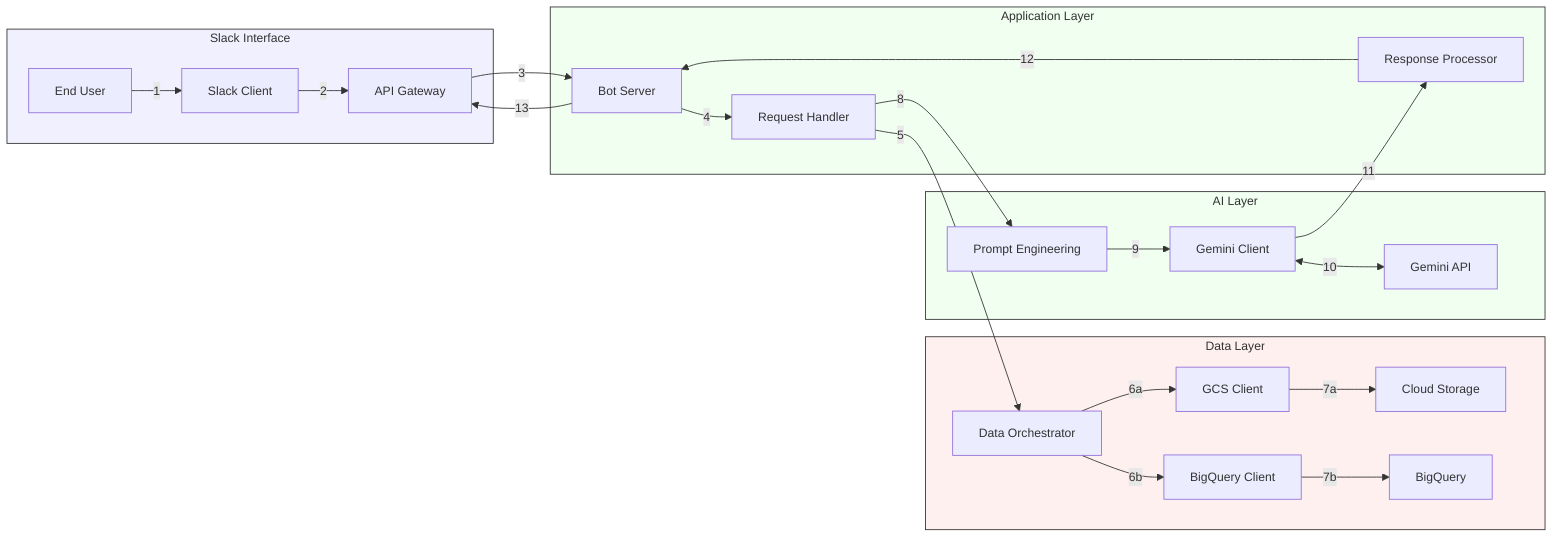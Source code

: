 %%{init: {'theme': 'default', 'themeVariables': { 'fontSize': '14px'}, 'flowchart': {'nodeSpacing': 50, 'rankSpacing': 50}}}%%
graph LR

   subgraph UI["Slack Interface"]
       A[End User]
       B[Slack Client]
       C[API Gateway]
       A --> |1| B
       B --> |2| C
   end

   C --> |3| D

   subgraph APP["Application Layer"]
       D[Bot Server]
       E[Request Handler] 
       N[Response Processor]
       D --> |4| E
       N --> |12| D
   end

   subgraph DATA["Data Layer"]
       F[Data Orchestrator]
       G[GCS Client]
       H[BigQuery Client]
       I[Cloud Storage]
       J[BigQuery]
       E --> |5| F
       F --> |6a| G
       F --> |6b| H
       G --> |7a| I
       H --> |7b| J
   end

   subgraph AI["AI Layer"]
       K[Prompt Engineering]
       L[Gemini Client]
       M[Gemini API]
       E --> |8| K
       K --> |9| L
       L <--> |10| M
       L --> |11| N
   end

   D --> |13| C

   style UI fill:#f0f0ff,stroke:#333
   style APP fill:#f0fff0,stroke:#333 
   style DATA fill:#fff0f0,stroke:#333
   style AI fill:#f0fff0,stroke:#333